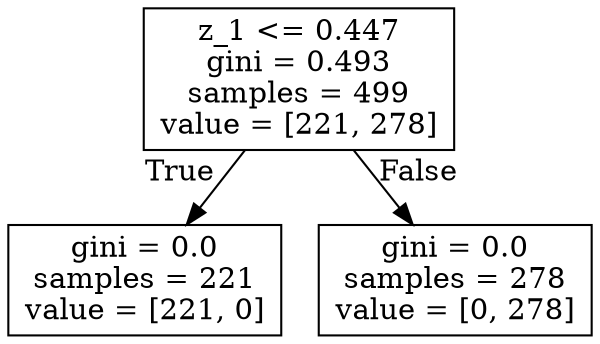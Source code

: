 digraph Tree {
node [shape=box] ;
0 [label="z_1 <= 0.447\ngini = 0.493\nsamples = 499\nvalue = [221, 278]"] ;
1 [label="gini = 0.0\nsamples = 221\nvalue = [221, 0]"] ;
0 -> 1 [labeldistance=2.5, labelangle=45, headlabel="True"] ;
2 [label="gini = 0.0\nsamples = 278\nvalue = [0, 278]"] ;
0 -> 2 [labeldistance=2.5, labelangle=-45, headlabel="False"] ;
}